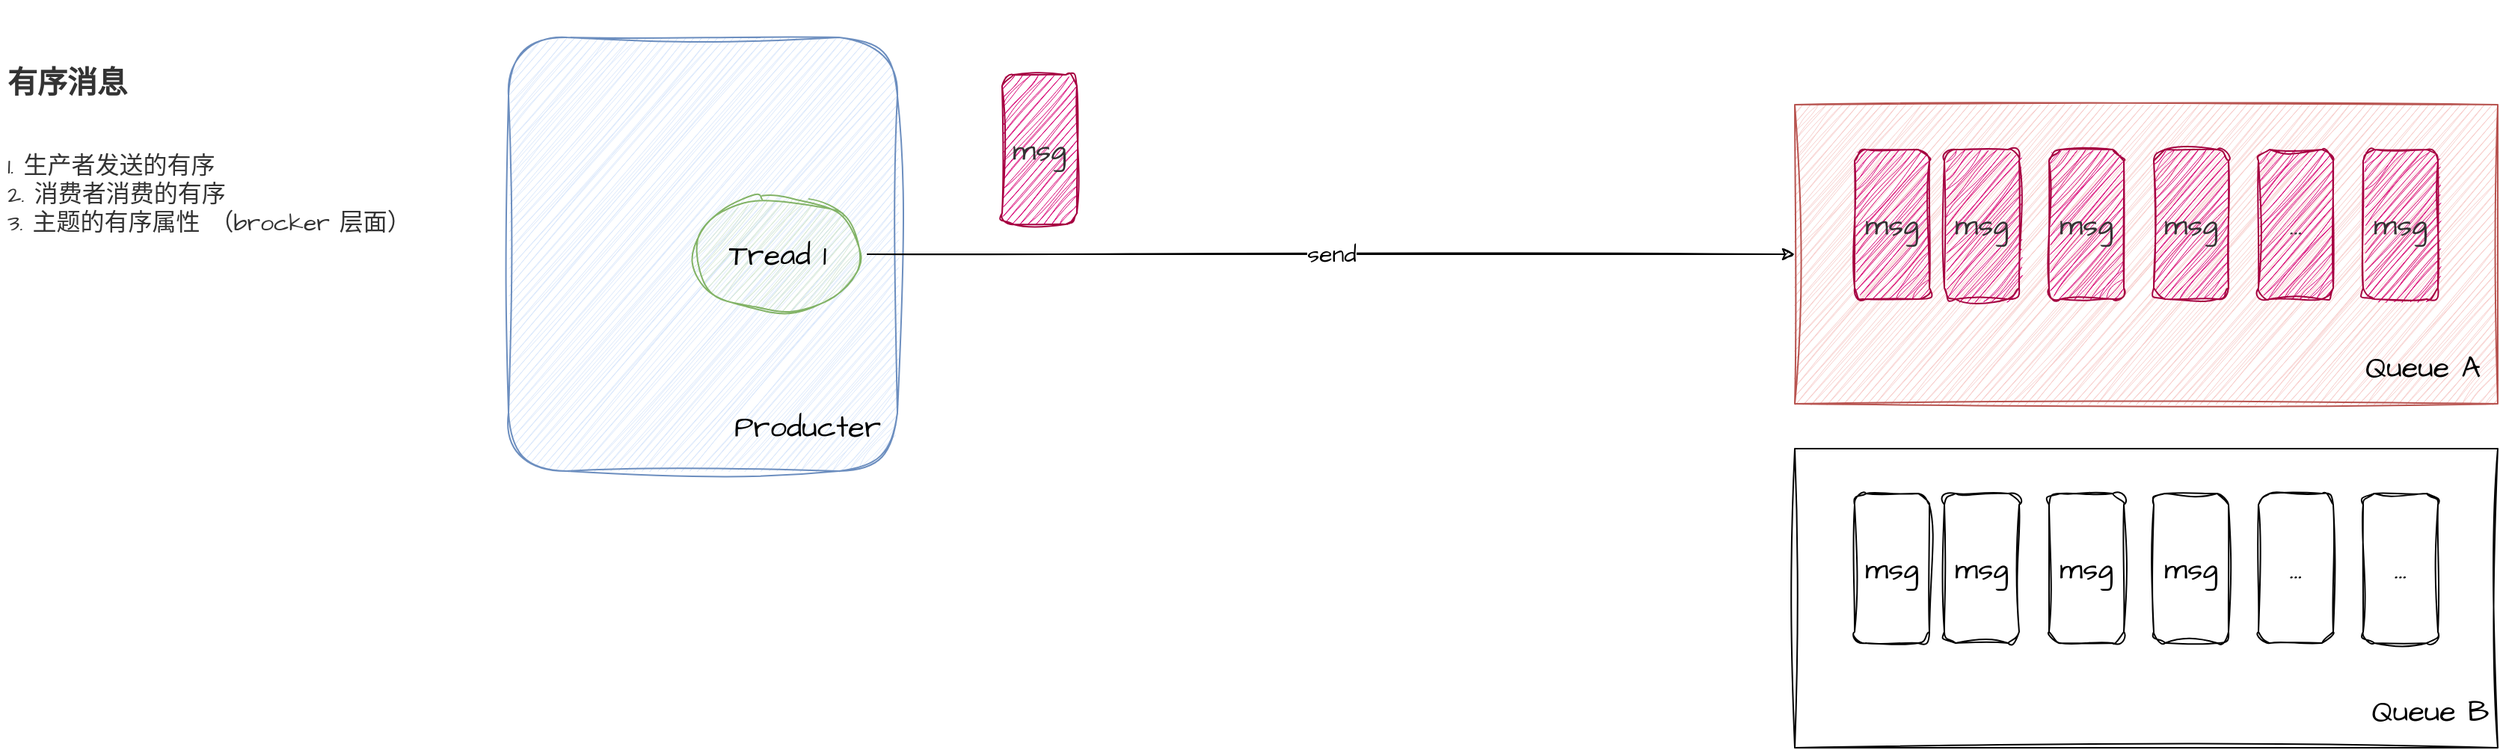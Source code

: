 <mxfile version="20.4.0" type="github">
  <diagram id="t6OHfR6FmyxQkKUDszNN" name="第 1 页">
    <mxGraphModel dx="2692" dy="1684" grid="1" gridSize="10" guides="1" tooltips="1" connect="1" arrows="1" fold="1" page="1" pageScale="1" pageWidth="827" pageHeight="1169" math="0" shadow="0">
      <root>
        <mxCell id="0" />
        <mxCell id="1" parent="0" />
        <mxCell id="eC4Hnao7uJymBbSfjqEv-2" value="" style="rounded=1;whiteSpace=wrap;html=1;sketch=1;hachureGap=4;jiggle=2;fontFamily=Architects Daughter;fontSource=https%3A%2F%2Ffonts.googleapis.com%2Fcss%3Ffamily%3DArchitects%2BDaughter;fontSize=20;fillColor=#dae8fc;strokeColor=#6c8ebf;" vertex="1" parent="1">
          <mxGeometry x="-680" y="-25" width="260" height="290" as="geometry" />
        </mxCell>
        <mxCell id="eC4Hnao7uJymBbSfjqEv-3" value="" style="rounded=0;whiteSpace=wrap;html=1;sketch=1;hachureGap=4;jiggle=2;fontFamily=Architects Daughter;fontSource=https%3A%2F%2Ffonts.googleapis.com%2Fcss%3Ffamily%3DArchitects%2BDaughter;fontSize=20;fillColor=#f8cecc;strokeColor=#b85450;" vertex="1" parent="1">
          <mxGeometry x="180" y="20" width="470" height="200" as="geometry" />
        </mxCell>
        <mxCell id="eC4Hnao7uJymBbSfjqEv-7" value="Queue A" style="text;html=1;strokeColor=none;fillColor=none;align=center;verticalAlign=middle;whiteSpace=wrap;rounded=0;sketch=1;hachureGap=4;jiggle=2;fontFamily=Architects Daughter;fontSource=https%3A%2F%2Ffonts.googleapis.com%2Fcss%3Ffamily%3DArchitects%2BDaughter;fontSize=20;" vertex="1" parent="1">
          <mxGeometry x="560" y="180" width="80" height="30" as="geometry" />
        </mxCell>
        <mxCell id="eC4Hnao7uJymBbSfjqEv-8" value="msg" style="rounded=1;whiteSpace=wrap;html=1;sketch=1;hachureGap=4;jiggle=2;fontFamily=Architects Daughter;fontSource=https%3A%2F%2Ffonts.googleapis.com%2Fcss%3Ffamily%3DArchitects%2BDaughter;fontSize=20;fillColor=#d80073;strokeColor=#A50040;fontColor=#333333;" vertex="1" parent="1">
          <mxGeometry x="220" y="50" width="50" height="100" as="geometry" />
        </mxCell>
        <mxCell id="eC4Hnao7uJymBbSfjqEv-9" value="msg" style="rounded=1;whiteSpace=wrap;html=1;sketch=1;hachureGap=4;jiggle=2;fontFamily=Architects Daughter;fontSource=https%3A%2F%2Ffonts.googleapis.com%2Fcss%3Ffamily%3DArchitects%2BDaughter;fontSize=20;fillColor=#d80073;strokeColor=#A50040;fontColor=#333333;" vertex="1" parent="1">
          <mxGeometry x="280" y="50" width="50" height="100" as="geometry" />
        </mxCell>
        <mxCell id="eC4Hnao7uJymBbSfjqEv-10" value="msg" style="rounded=1;whiteSpace=wrap;html=1;sketch=1;hachureGap=4;jiggle=2;fontFamily=Architects Daughter;fontSource=https%3A%2F%2Ffonts.googleapis.com%2Fcss%3Ffamily%3DArchitects%2BDaughter;fontSize=20;fillColor=#d80073;strokeColor=#A50040;fontColor=#333333;" vertex="1" parent="1">
          <mxGeometry x="350" y="50" width="50" height="100" as="geometry" />
        </mxCell>
        <mxCell id="eC4Hnao7uJymBbSfjqEv-11" value="msg" style="rounded=1;whiteSpace=wrap;html=1;sketch=1;hachureGap=4;jiggle=2;fontFamily=Architects Daughter;fontSource=https%3A%2F%2Ffonts.googleapis.com%2Fcss%3Ffamily%3DArchitects%2BDaughter;fontSize=20;fillColor=#d80073;strokeColor=#A50040;fontColor=#333333;" vertex="1" parent="1">
          <mxGeometry x="420" y="50" width="50" height="100" as="geometry" />
        </mxCell>
        <mxCell id="eC4Hnao7uJymBbSfjqEv-12" value="..." style="rounded=1;whiteSpace=wrap;html=1;sketch=1;hachureGap=4;jiggle=2;fontFamily=Architects Daughter;fontSource=https%3A%2F%2Ffonts.googleapis.com%2Fcss%3Ffamily%3DArchitects%2BDaughter;fontSize=20;fillColor=#d80073;strokeColor=#A50040;fontColor=#333333;" vertex="1" parent="1">
          <mxGeometry x="490" y="50" width="50" height="100" as="geometry" />
        </mxCell>
        <mxCell id="eC4Hnao7uJymBbSfjqEv-13" value="msg" style="rounded=1;whiteSpace=wrap;html=1;sketch=1;hachureGap=4;jiggle=2;fontFamily=Architects Daughter;fontSource=https%3A%2F%2Ffonts.googleapis.com%2Fcss%3Ffamily%3DArchitects%2BDaughter;fontSize=20;fillColor=#d80073;strokeColor=#A50040;fontColor=#333333;" vertex="1" parent="1">
          <mxGeometry x="560" y="50" width="50" height="100" as="geometry" />
        </mxCell>
        <mxCell id="eC4Hnao7uJymBbSfjqEv-16" value="send" style="edgeStyle=orthogonalEdgeStyle;rounded=0;sketch=1;hachureGap=4;jiggle=2;orthogonalLoop=1;jettySize=auto;html=1;entryX=0;entryY=0.5;entryDx=0;entryDy=0;fontFamily=Architects Daughter;fontSource=https%3A%2F%2Ffonts.googleapis.com%2Fcss%3Ffamily%3DArchitects%2BDaughter;fontSize=16;exitX=1;exitY=0.5;exitDx=0;exitDy=0;" edge="1" parent="1" source="eC4Hnao7uJymBbSfjqEv-17" target="eC4Hnao7uJymBbSfjqEv-3">
          <mxGeometry relative="1" as="geometry">
            <mxPoint x="-240" y="120" as="sourcePoint" />
          </mxGeometry>
        </mxCell>
        <mxCell id="eC4Hnao7uJymBbSfjqEv-17" value="Tread 1" style="ellipse;whiteSpace=wrap;html=1;sketch=1;hachureGap=4;jiggle=2;fontFamily=Architects Daughter;fontSource=https%3A%2F%2Ffonts.googleapis.com%2Fcss%3Ffamily%3DArchitects%2BDaughter;fontSize=20;fillColor=#d5e8d4;strokeColor=#82b366;" vertex="1" parent="1">
          <mxGeometry x="-560" y="80" width="120" height="80" as="geometry" />
        </mxCell>
        <mxCell id="eC4Hnao7uJymBbSfjqEv-18" value="Producter" style="text;html=1;strokeColor=none;fillColor=none;align=center;verticalAlign=middle;whiteSpace=wrap;rounded=0;sketch=1;hachureGap=4;jiggle=2;fontFamily=Architects Daughter;fontSource=https%3A%2F%2Ffonts.googleapis.com%2Fcss%3Ffamily%3DArchitects%2BDaughter;fontSize=20;" vertex="1" parent="1">
          <mxGeometry x="-510" y="220" width="60" height="30" as="geometry" />
        </mxCell>
        <mxCell id="eC4Hnao7uJymBbSfjqEv-19" value="" style="rounded=0;whiteSpace=wrap;html=1;sketch=1;hachureGap=4;jiggle=2;fontFamily=Architects Daughter;fontSource=https%3A%2F%2Ffonts.googleapis.com%2Fcss%3Ffamily%3DArchitects%2BDaughter;fontSize=20;" vertex="1" parent="1">
          <mxGeometry x="180" y="250" width="470" height="200" as="geometry" />
        </mxCell>
        <mxCell id="eC4Hnao7uJymBbSfjqEv-20" value="Queue B" style="text;html=1;strokeColor=none;fillColor=none;align=center;verticalAlign=middle;whiteSpace=wrap;rounded=0;sketch=1;hachureGap=4;jiggle=2;fontFamily=Architects Daughter;fontSource=https%3A%2F%2Ffonts.googleapis.com%2Fcss%3Ffamily%3DArchitects%2BDaughter;fontSize=20;" vertex="1" parent="1">
          <mxGeometry x="560" y="410" width="90" height="30" as="geometry" />
        </mxCell>
        <mxCell id="eC4Hnao7uJymBbSfjqEv-21" value="msg" style="rounded=1;whiteSpace=wrap;html=1;sketch=1;hachureGap=4;jiggle=2;fontFamily=Architects Daughter;fontSource=https%3A%2F%2Ffonts.googleapis.com%2Fcss%3Ffamily%3DArchitects%2BDaughter;fontSize=20;" vertex="1" parent="1">
          <mxGeometry x="220" y="280" width="50" height="100" as="geometry" />
        </mxCell>
        <mxCell id="eC4Hnao7uJymBbSfjqEv-22" value="msg" style="rounded=1;whiteSpace=wrap;html=1;sketch=1;hachureGap=4;jiggle=2;fontFamily=Architects Daughter;fontSource=https%3A%2F%2Ffonts.googleapis.com%2Fcss%3Ffamily%3DArchitects%2BDaughter;fontSize=20;" vertex="1" parent="1">
          <mxGeometry x="280" y="280" width="50" height="100" as="geometry" />
        </mxCell>
        <mxCell id="eC4Hnao7uJymBbSfjqEv-23" value="msg" style="rounded=1;whiteSpace=wrap;html=1;sketch=1;hachureGap=4;jiggle=2;fontFamily=Architects Daughter;fontSource=https%3A%2F%2Ffonts.googleapis.com%2Fcss%3Ffamily%3DArchitects%2BDaughter;fontSize=20;" vertex="1" parent="1">
          <mxGeometry x="350" y="280" width="50" height="100" as="geometry" />
        </mxCell>
        <mxCell id="eC4Hnao7uJymBbSfjqEv-24" value="msg" style="rounded=1;whiteSpace=wrap;html=1;sketch=1;hachureGap=4;jiggle=2;fontFamily=Architects Daughter;fontSource=https%3A%2F%2Ffonts.googleapis.com%2Fcss%3Ffamily%3DArchitects%2BDaughter;fontSize=20;" vertex="1" parent="1">
          <mxGeometry x="420" y="280" width="50" height="100" as="geometry" />
        </mxCell>
        <mxCell id="eC4Hnao7uJymBbSfjqEv-25" value="..." style="rounded=1;whiteSpace=wrap;html=1;sketch=1;hachureGap=4;jiggle=2;fontFamily=Architects Daughter;fontSource=https%3A%2F%2Ffonts.googleapis.com%2Fcss%3Ffamily%3DArchitects%2BDaughter;fontSize=20;" vertex="1" parent="1">
          <mxGeometry x="490" y="280" width="50" height="100" as="geometry" />
        </mxCell>
        <mxCell id="eC4Hnao7uJymBbSfjqEv-26" value="..." style="rounded=1;whiteSpace=wrap;html=1;sketch=1;hachureGap=4;jiggle=2;fontFamily=Architects Daughter;fontSource=https%3A%2F%2Ffonts.googleapis.com%2Fcss%3Ffamily%3DArchitects%2BDaughter;fontSize=20;" vertex="1" parent="1">
          <mxGeometry x="560" y="280" width="50" height="100" as="geometry" />
        </mxCell>
        <mxCell id="eC4Hnao7uJymBbSfjqEv-27" value="&lt;h1&gt;&lt;font style=&quot;font-size: 20px; line-height: 0.8;&quot;&gt;有序消息&lt;/font&gt;&lt;/h1&gt;&lt;div style=&quot;font-size: 16px;&quot;&gt;&lt;font style=&quot;font-size: 16px;&quot;&gt;1.&amp;nbsp;生产者发送的有序&lt;/font&gt;&lt;/div&gt;&lt;div style=&quot;font-size: 16px;&quot;&gt;&lt;font style=&quot;font-size: 16px;&quot;&gt;2.&amp;nbsp;消费者消费的有序&lt;/font&gt;&lt;/div&gt;&lt;div style=&quot;font-size: 16px;&quot;&gt;&lt;font style=&quot;font-size: 16px;&quot;&gt;3.&amp;nbsp;主题的有序属性 （brocker&amp;nbsp;层面）&lt;/font&gt;&lt;/div&gt;" style="text;html=1;strokeColor=none;fillColor=none;spacing=5;spacingTop=-20;whiteSpace=wrap;overflow=hidden;rounded=0;sketch=1;hachureGap=4;jiggle=2;fontFamily=Architects Daughter;fontSource=https%3A%2F%2Ffonts.googleapis.com%2Fcss%3Ffamily%3DArchitects%2BDaughter;fontSize=20;fontColor=#333333;" vertex="1" parent="1">
          <mxGeometry x="-1020" y="-40" width="300" height="200" as="geometry" />
        </mxCell>
        <mxCell id="eC4Hnao7uJymBbSfjqEv-28" value="msg" style="rounded=1;whiteSpace=wrap;html=1;sketch=1;hachureGap=4;jiggle=2;fontFamily=Architects Daughter;fontSource=https%3A%2F%2Ffonts.googleapis.com%2Fcss%3Ffamily%3DArchitects%2BDaughter;fontSize=20;fillColor=#d80073;strokeColor=#A50040;fontColor=#333333;" vertex="1" parent="1">
          <mxGeometry x="-350" width="50" height="100" as="geometry" />
        </mxCell>
      </root>
    </mxGraphModel>
  </diagram>
</mxfile>
